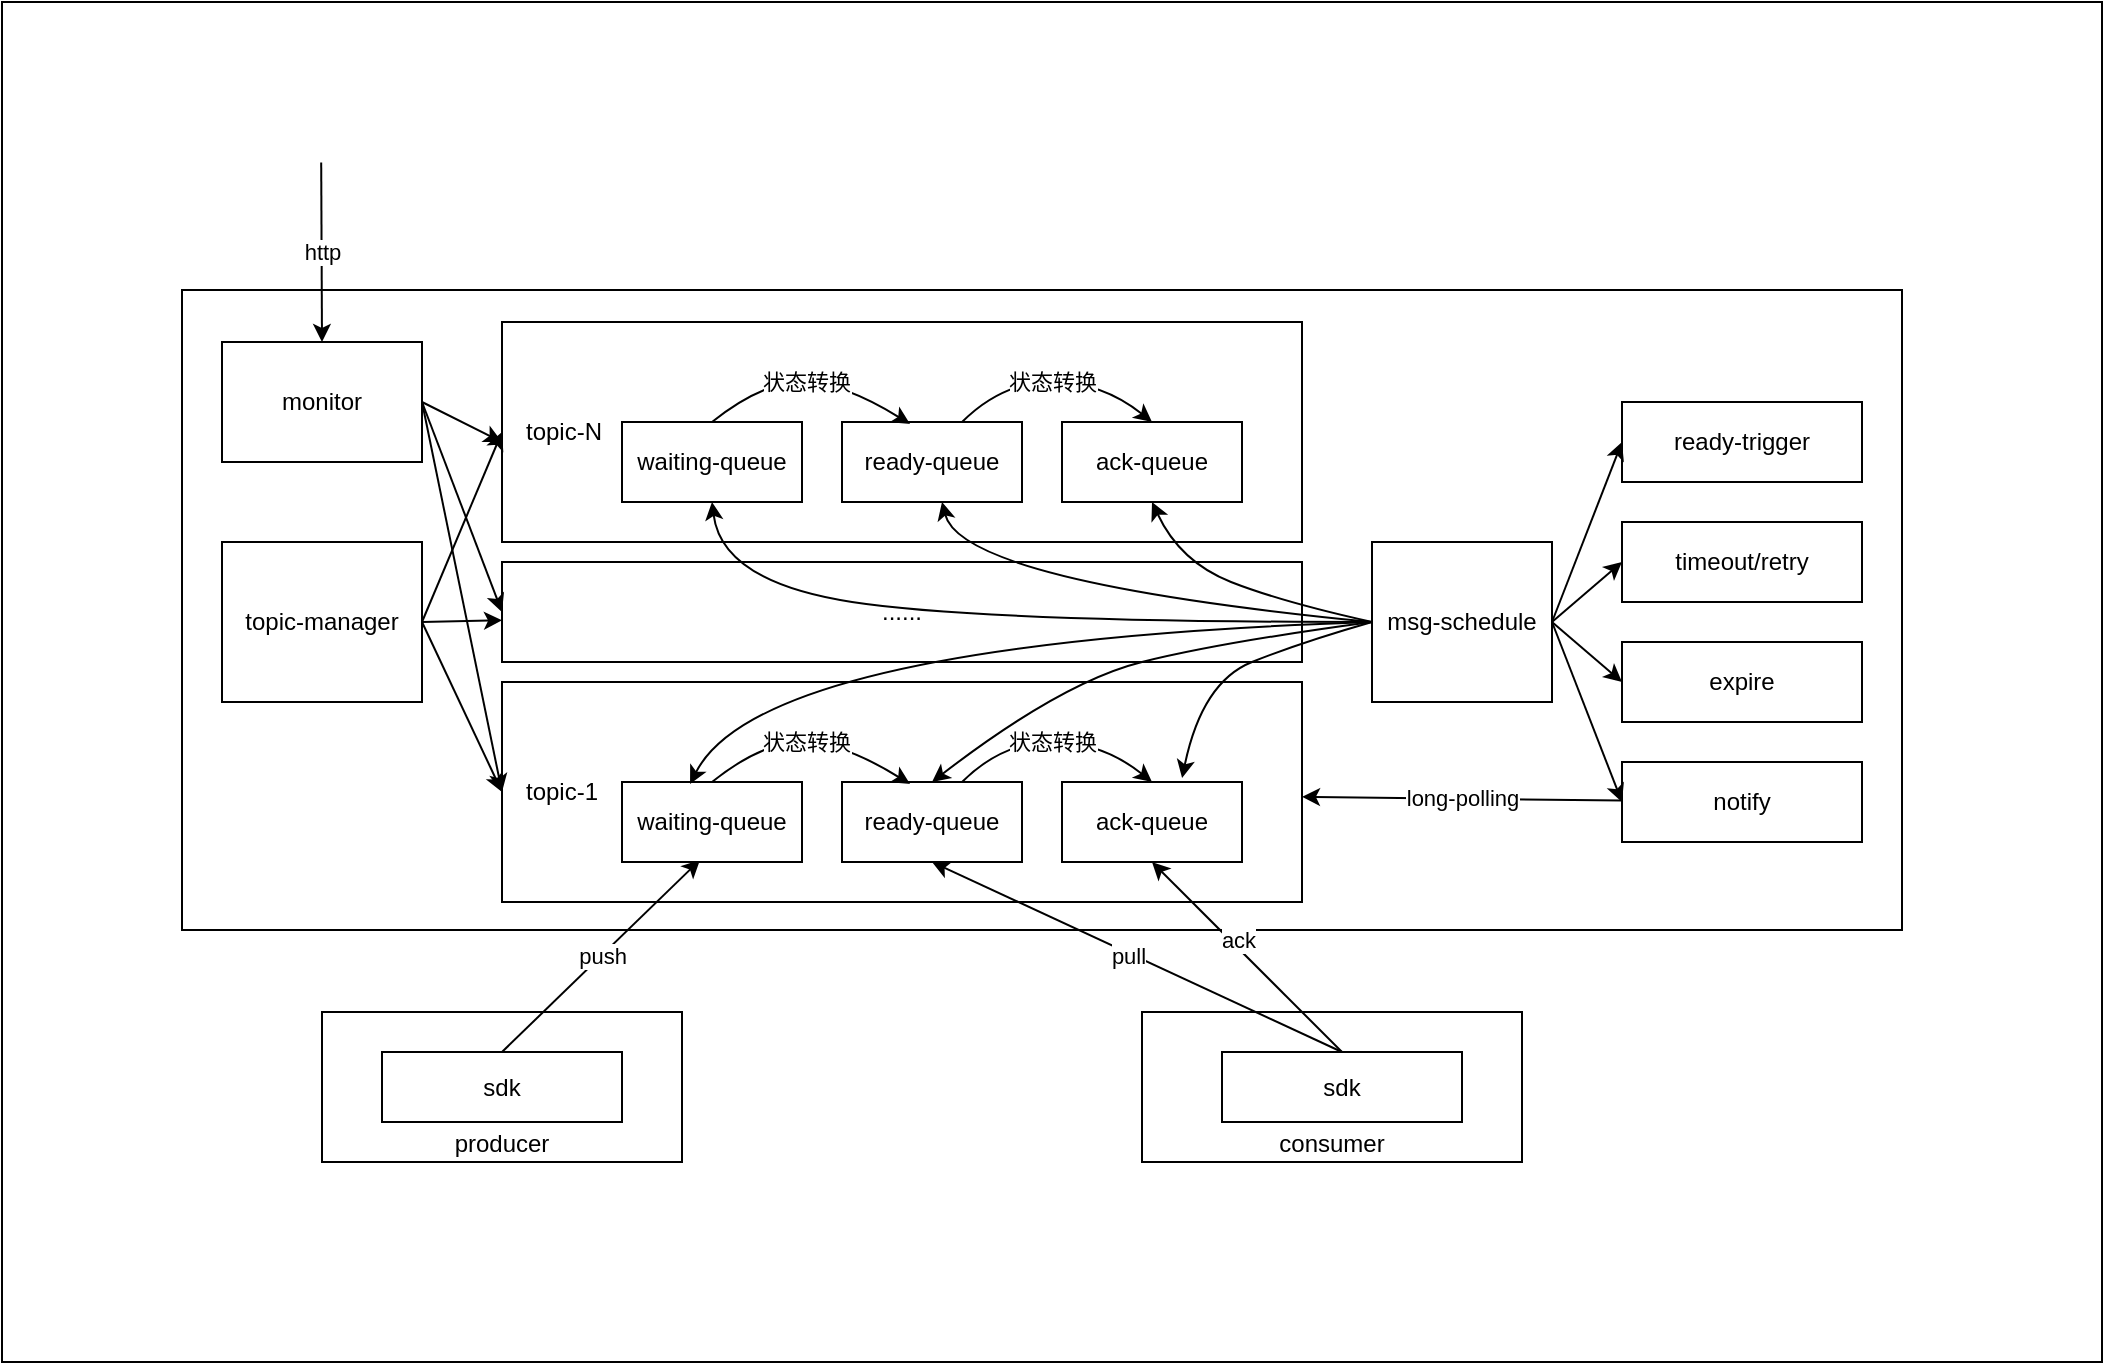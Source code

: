<mxfile version="15.7.3" type="device"><diagram id="GZZ2QwEifg_WTpC-usyS" name="第 1 页"><mxGraphModel dx="2249" dy="2034" grid="1" gridSize="10" guides="1" tooltips="1" connect="1" arrows="1" fold="1" page="1" pageScale="1" pageWidth="827" pageHeight="1169" math="0" shadow="0"><root><mxCell id="0"/><mxCell id="1" parent="0"/><mxCell id="r0cszrFmUMPLY5wl9vLI-64" value="" style="rounded=0;whiteSpace=wrap;html=1;align=center;verticalAlign=middle;" parent="1" vertex="1"><mxGeometry x="-50" y="-220" width="1050" height="680" as="geometry"/></mxCell><mxCell id="r0cszrFmUMPLY5wl9vLI-2" value="" style="rounded=0;whiteSpace=wrap;html=1;" parent="1" vertex="1"><mxGeometry x="40" y="-76" width="860" height="320" as="geometry"/></mxCell><mxCell id="r0cszrFmUMPLY5wl9vLI-22" value="&amp;nbsp; &amp;nbsp;topic-1" style="rounded=0;whiteSpace=wrap;html=1;verticalAlign=middle;align=left;" parent="1" vertex="1"><mxGeometry x="200" y="120" width="400" height="110" as="geometry"/></mxCell><mxCell id="r0cszrFmUMPLY5wl9vLI-1" value="producer" style="rounded=0;whiteSpace=wrap;html=1;verticalAlign=bottom;" parent="1" vertex="1"><mxGeometry x="110" y="285" width="180" height="75" as="geometry"/></mxCell><mxCell id="r0cszrFmUMPLY5wl9vLI-4" value="sdk" style="rounded=0;whiteSpace=wrap;html=1;" parent="1" vertex="1"><mxGeometry x="140" y="305" width="120" height="35" as="geometry"/></mxCell><mxCell id="r0cszrFmUMPLY5wl9vLI-5" value="consumer" style="rounded=0;whiteSpace=wrap;html=1;verticalAlign=bottom;" parent="1" vertex="1"><mxGeometry x="520" y="285" width="190" height="75" as="geometry"/></mxCell><mxCell id="r0cszrFmUMPLY5wl9vLI-6" value="sdk" style="rounded=0;whiteSpace=wrap;html=1;" parent="1" vertex="1"><mxGeometry x="560" y="305" width="120" height="35" as="geometry"/></mxCell><mxCell id="r0cszrFmUMPLY5wl9vLI-7" value="push" style="endArrow=classic;html=1;rounded=0;entryX=0.433;entryY=0.975;entryDx=0;entryDy=0;entryPerimeter=0;exitX=0.5;exitY=0;exitDx=0;exitDy=0;" parent="1" source="r0cszrFmUMPLY5wl9vLI-4" target="r0cszrFmUMPLY5wl9vLI-10" edge="1"><mxGeometry width="50" height="50" relative="1" as="geometry"><mxPoint x="390" y="440" as="sourcePoint"/><mxPoint x="440" y="390" as="targetPoint"/></mxGeometry></mxCell><mxCell id="r0cszrFmUMPLY5wl9vLI-8" value="" style="endArrow=classic;html=1;rounded=0;entryX=0.5;entryY=1;entryDx=0;entryDy=0;exitX=0.5;exitY=0;exitDx=0;exitDy=0;" parent="1" source="r0cszrFmUMPLY5wl9vLI-6" target="r0cszrFmUMPLY5wl9vLI-11" edge="1"><mxGeometry width="50" height="50" relative="1" as="geometry"><mxPoint x="620" y="300" as="sourcePoint"/><mxPoint x="440" y="390" as="targetPoint"/></mxGeometry></mxCell><mxCell id="r0cszrFmUMPLY5wl9vLI-18" value="pull" style="edgeLabel;html=1;align=center;verticalAlign=middle;resizable=0;points=[];" parent="r0cszrFmUMPLY5wl9vLI-8" vertex="1" connectable="0"><mxGeometry x="0.045" y="1" relative="1" as="geometry"><mxPoint as="offset"/></mxGeometry></mxCell><mxCell id="r0cszrFmUMPLY5wl9vLI-10" value="waiting-queue" style="rounded=0;whiteSpace=wrap;html=1;verticalAlign=middle;" parent="1" vertex="1"><mxGeometry x="260" y="170" width="90" height="40" as="geometry"/></mxCell><mxCell id="r0cszrFmUMPLY5wl9vLI-11" value="ready-queue" style="rounded=0;whiteSpace=wrap;html=1;verticalAlign=middle;" parent="1" vertex="1"><mxGeometry x="370" y="170" width="90" height="40" as="geometry"/></mxCell><mxCell id="r0cszrFmUMPLY5wl9vLI-12" value="ack-queue" style="rounded=0;whiteSpace=wrap;html=1;verticalAlign=middle;" parent="1" vertex="1"><mxGeometry x="480" y="170" width="90" height="40" as="geometry"/></mxCell><mxCell id="r0cszrFmUMPLY5wl9vLI-13" value="" style="curved=1;endArrow=classic;html=1;rounded=0;exitX=0.5;exitY=0;exitDx=0;exitDy=0;entryX=0.378;entryY=0.025;entryDx=0;entryDy=0;entryPerimeter=0;" parent="1" source="r0cszrFmUMPLY5wl9vLI-10" target="r0cszrFmUMPLY5wl9vLI-11" edge="1"><mxGeometry width="50" height="50" relative="1" as="geometry"><mxPoint x="290" y="150" as="sourcePoint"/><mxPoint x="340" y="100" as="targetPoint"/><Array as="points"><mxPoint x="330" y="150"/><mxPoint x="370" y="150"/></Array></mxGeometry></mxCell><mxCell id="r0cszrFmUMPLY5wl9vLI-17" value="状态转换" style="edgeLabel;html=1;align=center;verticalAlign=middle;resizable=0;points=[];" parent="r0cszrFmUMPLY5wl9vLI-13" vertex="1" connectable="0"><mxGeometry x="-0.035" relative="1" as="geometry"><mxPoint as="offset"/></mxGeometry></mxCell><mxCell id="r0cszrFmUMPLY5wl9vLI-16" value="" style="curved=1;endArrow=classic;html=1;rounded=0;entryX=0.5;entryY=0;entryDx=0;entryDy=0;exitX=0.667;exitY=0;exitDx=0;exitDy=0;exitPerimeter=0;" parent="1" source="r0cszrFmUMPLY5wl9vLI-11" target="r0cszrFmUMPLY5wl9vLI-12" edge="1"><mxGeometry width="50" height="50" relative="1" as="geometry"><mxPoint x="390" y="440" as="sourcePoint"/><mxPoint x="440" y="390" as="targetPoint"/><Array as="points"><mxPoint x="450" y="150"/><mxPoint x="500" y="150"/></Array></mxGeometry></mxCell><mxCell id="r0cszrFmUMPLY5wl9vLI-21" value="状态转换" style="edgeLabel;html=1;align=center;verticalAlign=middle;resizable=0;points=[];" parent="r0cszrFmUMPLY5wl9vLI-16" vertex="1" connectable="0"><mxGeometry x="-0.034" relative="1" as="geometry"><mxPoint as="offset"/></mxGeometry></mxCell><mxCell id="r0cszrFmUMPLY5wl9vLI-19" value="" style="endArrow=classic;html=1;rounded=0;entryX=0.5;entryY=1;entryDx=0;entryDy=0;exitX=0.5;exitY=0;exitDx=0;exitDy=0;" parent="1" source="r0cszrFmUMPLY5wl9vLI-6" target="r0cszrFmUMPLY5wl9vLI-12" edge="1"><mxGeometry width="50" height="50" relative="1" as="geometry"><mxPoint x="390" y="440" as="sourcePoint"/><mxPoint x="440" y="390" as="targetPoint"/></mxGeometry></mxCell><mxCell id="r0cszrFmUMPLY5wl9vLI-20" value="ack" style="edgeLabel;html=1;align=center;verticalAlign=middle;resizable=0;points=[];" parent="r0cszrFmUMPLY5wl9vLI-19" vertex="1" connectable="0"><mxGeometry x="0.145" y="-3" relative="1" as="geometry"><mxPoint as="offset"/></mxGeometry></mxCell><mxCell id="r0cszrFmUMPLY5wl9vLI-23" value="......" style="rounded=0;whiteSpace=wrap;html=1;verticalAlign=middle;align=center;" parent="1" vertex="1"><mxGeometry x="200" y="60" width="400" height="50" as="geometry"/></mxCell><mxCell id="r0cszrFmUMPLY5wl9vLI-31" value="&amp;nbsp; &amp;nbsp;topic-N" style="rounded=0;whiteSpace=wrap;html=1;verticalAlign=middle;align=left;" parent="1" vertex="1"><mxGeometry x="200" y="-60" width="400" height="110" as="geometry"/></mxCell><mxCell id="r0cszrFmUMPLY5wl9vLI-32" value="waiting-queue" style="rounded=0;whiteSpace=wrap;html=1;verticalAlign=middle;" parent="1" vertex="1"><mxGeometry x="260" y="-10" width="90" height="40" as="geometry"/></mxCell><mxCell id="r0cszrFmUMPLY5wl9vLI-33" value="ready-queue" style="rounded=0;whiteSpace=wrap;html=1;verticalAlign=middle;" parent="1" vertex="1"><mxGeometry x="370" y="-10" width="90" height="40" as="geometry"/></mxCell><mxCell id="r0cszrFmUMPLY5wl9vLI-34" value="ack-queue" style="rounded=0;whiteSpace=wrap;html=1;verticalAlign=middle;" parent="1" vertex="1"><mxGeometry x="480" y="-10" width="90" height="40" as="geometry"/></mxCell><mxCell id="r0cszrFmUMPLY5wl9vLI-35" value="" style="curved=1;endArrow=classic;html=1;rounded=0;exitX=0.5;exitY=0;exitDx=0;exitDy=0;entryX=0.378;entryY=0.025;entryDx=0;entryDy=0;entryPerimeter=0;" parent="1" source="r0cszrFmUMPLY5wl9vLI-32" target="r0cszrFmUMPLY5wl9vLI-33" edge="1"><mxGeometry width="50" height="50" relative="1" as="geometry"><mxPoint x="290" y="-30" as="sourcePoint"/><mxPoint x="340" y="-80" as="targetPoint"/><Array as="points"><mxPoint x="330" y="-30"/><mxPoint x="370" y="-30"/></Array></mxGeometry></mxCell><mxCell id="r0cszrFmUMPLY5wl9vLI-36" value="状态转换" style="edgeLabel;html=1;align=center;verticalAlign=middle;resizable=0;points=[];" parent="r0cszrFmUMPLY5wl9vLI-35" vertex="1" connectable="0"><mxGeometry x="-0.035" relative="1" as="geometry"><mxPoint as="offset"/></mxGeometry></mxCell><mxCell id="r0cszrFmUMPLY5wl9vLI-37" value="" style="curved=1;endArrow=classic;html=1;rounded=0;entryX=0.5;entryY=0;entryDx=0;entryDy=0;exitX=0.667;exitY=0;exitDx=0;exitDy=0;exitPerimeter=0;" parent="1" source="r0cszrFmUMPLY5wl9vLI-33" target="r0cszrFmUMPLY5wl9vLI-34" edge="1"><mxGeometry width="50" height="50" relative="1" as="geometry"><mxPoint x="390" y="260" as="sourcePoint"/><mxPoint x="440" y="210" as="targetPoint"/><Array as="points"><mxPoint x="450" y="-30"/><mxPoint x="500" y="-30"/></Array></mxGeometry></mxCell><mxCell id="r0cszrFmUMPLY5wl9vLI-38" value="状态转换" style="edgeLabel;html=1;align=center;verticalAlign=middle;resizable=0;points=[];" parent="r0cszrFmUMPLY5wl9vLI-37" vertex="1" connectable="0"><mxGeometry x="-0.034" relative="1" as="geometry"><mxPoint as="offset"/></mxGeometry></mxCell><mxCell id="r0cszrFmUMPLY5wl9vLI-42" value="topic-manager" style="rounded=0;whiteSpace=wrap;html=1;align=center;verticalAlign=middle;" parent="1" vertex="1"><mxGeometry x="60" y="50" width="100" height="80" as="geometry"/></mxCell><mxCell id="r0cszrFmUMPLY5wl9vLI-43" value="msg-schedule" style="rounded=0;whiteSpace=wrap;html=1;align=center;verticalAlign=middle;" parent="1" vertex="1"><mxGeometry x="635" y="50" width="90" height="80" as="geometry"/></mxCell><mxCell id="r0cszrFmUMPLY5wl9vLI-44" value="" style="endArrow=classic;html=1;rounded=0;exitX=1;exitY=0.5;exitDx=0;exitDy=0;" parent="1" source="r0cszrFmUMPLY5wl9vLI-42" edge="1"><mxGeometry width="50" height="50" relative="1" as="geometry"><mxPoint x="390" y="260" as="sourcePoint"/><mxPoint x="200" y="175" as="targetPoint"/></mxGeometry></mxCell><mxCell id="r0cszrFmUMPLY5wl9vLI-46" value="" style="endArrow=classic;html=1;rounded=0;exitX=1;exitY=0.5;exitDx=0;exitDy=0;entryX=0;entryY=0.5;entryDx=0;entryDy=0;" parent="1" source="r0cszrFmUMPLY5wl9vLI-42" target="r0cszrFmUMPLY5wl9vLI-31" edge="1"><mxGeometry width="50" height="50" relative="1" as="geometry"><mxPoint x="390" y="260" as="sourcePoint"/><mxPoint x="440" y="210" as="targetPoint"/></mxGeometry></mxCell><mxCell id="r0cszrFmUMPLY5wl9vLI-47" value="" style="curved=1;endArrow=classic;html=1;rounded=0;entryX=0.5;entryY=1;entryDx=0;entryDy=0;exitX=0;exitY=0.5;exitDx=0;exitDy=0;" parent="1" source="r0cszrFmUMPLY5wl9vLI-43" target="r0cszrFmUMPLY5wl9vLI-32" edge="1"><mxGeometry width="50" height="50" relative="1" as="geometry"><mxPoint x="650" y="20" as="sourcePoint"/><mxPoint x="440" y="210" as="targetPoint"/><Array as="points"><mxPoint x="440" y="90"/><mxPoint x="310" y="70"/></Array></mxGeometry></mxCell><mxCell id="r0cszrFmUMPLY5wl9vLI-48" value="" style="curved=1;endArrow=classic;html=1;rounded=0;exitX=0;exitY=0.5;exitDx=0;exitDy=0;" parent="1" source="r0cszrFmUMPLY5wl9vLI-43" target="r0cszrFmUMPLY5wl9vLI-33" edge="1"><mxGeometry width="50" height="50" relative="1" as="geometry"><mxPoint x="650" y="30" as="sourcePoint"/><mxPoint x="440" y="210" as="targetPoint"/><Array as="points"><mxPoint x="430" y="70"/></Array></mxGeometry></mxCell><mxCell id="r0cszrFmUMPLY5wl9vLI-49" value="" style="curved=1;endArrow=classic;html=1;rounded=0;exitX=0;exitY=0.5;exitDx=0;exitDy=0;entryX=0.5;entryY=1;entryDx=0;entryDy=0;" parent="1" source="r0cszrFmUMPLY5wl9vLI-43" target="r0cszrFmUMPLY5wl9vLI-34" edge="1"><mxGeometry width="50" height="50" relative="1" as="geometry"><mxPoint x="390" y="260" as="sourcePoint"/><mxPoint x="440" y="210" as="targetPoint"/><Array as="points"><mxPoint x="590" y="80"/><mxPoint x="539" y="60"/></Array></mxGeometry></mxCell><mxCell id="r0cszrFmUMPLY5wl9vLI-50" value="" style="curved=1;endArrow=classic;html=1;rounded=0;exitX=0;exitY=0.5;exitDx=0;exitDy=0;entryX=0.378;entryY=0.025;entryDx=0;entryDy=0;entryPerimeter=0;" parent="1" source="r0cszrFmUMPLY5wl9vLI-43" target="r0cszrFmUMPLY5wl9vLI-10" edge="1"><mxGeometry width="50" height="50" relative="1" as="geometry"><mxPoint x="390" y="260" as="sourcePoint"/><mxPoint x="440" y="210" as="targetPoint"/><Array as="points"><mxPoint x="330" y="100"/></Array></mxGeometry></mxCell><mxCell id="r0cszrFmUMPLY5wl9vLI-51" value="" style="curved=1;endArrow=classic;html=1;rounded=0;exitX=0;exitY=0.5;exitDx=0;exitDy=0;entryX=0.5;entryY=0;entryDx=0;entryDy=0;" parent="1" source="r0cszrFmUMPLY5wl9vLI-43" target="r0cszrFmUMPLY5wl9vLI-11" edge="1"><mxGeometry width="50" height="50" relative="1" as="geometry"><mxPoint x="390" y="260" as="sourcePoint"/><mxPoint x="440" y="210" as="targetPoint"/><Array as="points"><mxPoint x="560" y="100"/><mxPoint x="480" y="120"/></Array></mxGeometry></mxCell><mxCell id="r0cszrFmUMPLY5wl9vLI-52" value="" style="curved=1;endArrow=classic;html=1;rounded=0;entryX=0.667;entryY=-0.05;entryDx=0;entryDy=0;entryPerimeter=0;exitX=0;exitY=0.5;exitDx=0;exitDy=0;" parent="1" source="r0cszrFmUMPLY5wl9vLI-43" target="r0cszrFmUMPLY5wl9vLI-12" edge="1"><mxGeometry width="50" height="50" relative="1" as="geometry"><mxPoint x="390" y="260" as="sourcePoint"/><mxPoint x="440" y="210" as="targetPoint"/><Array as="points"><mxPoint x="600" y="100"/><mxPoint x="550" y="120"/></Array></mxGeometry></mxCell><mxCell id="r0cszrFmUMPLY5wl9vLI-53" value="" style="endArrow=classic;html=1;rounded=0;exitX=1;exitY=0.5;exitDx=0;exitDy=0;" parent="1" source="r0cszrFmUMPLY5wl9vLI-42" target="r0cszrFmUMPLY5wl9vLI-23" edge="1"><mxGeometry width="50" height="50" relative="1" as="geometry"><mxPoint x="390" y="260" as="sourcePoint"/><mxPoint x="440" y="210" as="targetPoint"/></mxGeometry></mxCell><mxCell id="r0cszrFmUMPLY5wl9vLI-58" value="ready-trigger" style="rounded=0;whiteSpace=wrap;html=1;align=center;verticalAlign=middle;" parent="1" vertex="1"><mxGeometry x="760" y="-20" width="120" height="40" as="geometry"/></mxCell><mxCell id="r0cszrFmUMPLY5wl9vLI-59" value="timeout/retry" style="rounded=0;whiteSpace=wrap;html=1;align=center;verticalAlign=middle;" parent="1" vertex="1"><mxGeometry x="760" y="40" width="120" height="40" as="geometry"/></mxCell><mxCell id="r0cszrFmUMPLY5wl9vLI-60" value="expire" style="rounded=0;whiteSpace=wrap;html=1;align=center;verticalAlign=middle;" parent="1" vertex="1"><mxGeometry x="760" y="100" width="120" height="40" as="geometry"/></mxCell><mxCell id="r0cszrFmUMPLY5wl9vLI-61" value="" style="endArrow=classic;html=1;rounded=0;exitX=1;exitY=0.5;exitDx=0;exitDy=0;entryX=0;entryY=0.5;entryDx=0;entryDy=0;" parent="1" source="r0cszrFmUMPLY5wl9vLI-43" target="r0cszrFmUMPLY5wl9vLI-58" edge="1"><mxGeometry width="50" height="50" relative="1" as="geometry"><mxPoint x="390" y="260" as="sourcePoint"/><mxPoint x="440" y="210" as="targetPoint"/></mxGeometry></mxCell><mxCell id="r0cszrFmUMPLY5wl9vLI-62" value="" style="endArrow=classic;html=1;rounded=0;entryX=0;entryY=0.5;entryDx=0;entryDy=0;exitX=1;exitY=0.5;exitDx=0;exitDy=0;" parent="1" source="r0cszrFmUMPLY5wl9vLI-43" target="r0cszrFmUMPLY5wl9vLI-59" edge="1"><mxGeometry width="50" height="50" relative="1" as="geometry"><mxPoint x="390" y="260" as="sourcePoint"/><mxPoint x="440" y="210" as="targetPoint"/></mxGeometry></mxCell><mxCell id="r0cszrFmUMPLY5wl9vLI-63" value="" style="endArrow=classic;html=1;rounded=0;exitX=1;exitY=0.5;exitDx=0;exitDy=0;entryX=0;entryY=0.5;entryDx=0;entryDy=0;" parent="1" source="r0cszrFmUMPLY5wl9vLI-43" target="r0cszrFmUMPLY5wl9vLI-60" edge="1"><mxGeometry width="50" height="50" relative="1" as="geometry"><mxPoint x="390" y="260" as="sourcePoint"/><mxPoint x="440" y="210" as="targetPoint"/></mxGeometry></mxCell><mxCell id="r0cszrFmUMPLY5wl9vLI-65" value="monitor" style="rounded=0;whiteSpace=wrap;html=1;align=center;verticalAlign=middle;" parent="1" vertex="1"><mxGeometry x="60" y="-50" width="100" height="60" as="geometry"/></mxCell><mxCell id="r0cszrFmUMPLY5wl9vLI-67" value="http" style="endArrow=classic;html=1;rounded=0;entryX=0.5;entryY=0;entryDx=0;entryDy=0;exitX=0.152;exitY=0.118;exitDx=0;exitDy=0;exitPerimeter=0;" parent="1" source="r0cszrFmUMPLY5wl9vLI-64" target="r0cszrFmUMPLY5wl9vLI-65" edge="1"><mxGeometry width="50" height="50" relative="1" as="geometry"><mxPoint x="450" y="-120" as="sourcePoint"/><mxPoint x="500" y="-170" as="targetPoint"/></mxGeometry></mxCell><mxCell id="r0cszrFmUMPLY5wl9vLI-68" value="" style="endArrow=classic;html=1;rounded=0;entryX=0;entryY=0.5;entryDx=0;entryDy=0;exitX=1;exitY=0.5;exitDx=0;exitDy=0;" parent="1" source="r0cszrFmUMPLY5wl9vLI-65" target="r0cszrFmUMPLY5wl9vLI-23" edge="1"><mxGeometry width="50" height="50" relative="1" as="geometry"><mxPoint x="450" y="240" as="sourcePoint"/><mxPoint x="500" y="190" as="targetPoint"/></mxGeometry></mxCell><mxCell id="r0cszrFmUMPLY5wl9vLI-69" value="" style="endArrow=classic;html=1;rounded=0;exitX=1;exitY=0.5;exitDx=0;exitDy=0;entryX=0;entryY=0.5;entryDx=0;entryDy=0;" parent="1" source="r0cszrFmUMPLY5wl9vLI-65" target="r0cszrFmUMPLY5wl9vLI-22" edge="1"><mxGeometry width="50" height="50" relative="1" as="geometry"><mxPoint x="450" y="240" as="sourcePoint"/><mxPoint x="500" y="190" as="targetPoint"/></mxGeometry></mxCell><mxCell id="r0cszrFmUMPLY5wl9vLI-70" value="" style="endArrow=classic;html=1;rounded=0;exitX=1;exitY=0.5;exitDx=0;exitDy=0;" parent="1" source="r0cszrFmUMPLY5wl9vLI-65" edge="1"><mxGeometry width="50" height="50" relative="1" as="geometry"><mxPoint x="450" y="240" as="sourcePoint"/><mxPoint x="200" as="targetPoint"/></mxGeometry></mxCell><mxCell id="Ii8dtf7DLsMLvKzkj2pP-1" value="notify" style="rounded=0;whiteSpace=wrap;html=1;align=center;verticalAlign=middle;" vertex="1" parent="1"><mxGeometry x="760" y="160" width="120" height="40" as="geometry"/></mxCell><mxCell id="Ii8dtf7DLsMLvKzkj2pP-2" value="" style="endArrow=classic;html=1;rounded=0;exitX=1;exitY=0.5;exitDx=0;exitDy=0;entryX=0;entryY=0.5;entryDx=0;entryDy=0;" edge="1" parent="1" source="r0cszrFmUMPLY5wl9vLI-43" target="Ii8dtf7DLsMLvKzkj2pP-1"><mxGeometry width="50" height="50" relative="1" as="geometry"><mxPoint x="850" y="340" as="sourcePoint"/><mxPoint x="900" y="290" as="targetPoint"/></mxGeometry></mxCell><mxCell id="Ii8dtf7DLsMLvKzkj2pP-3" value="long-polling" style="endArrow=classic;html=1;rounded=0;" edge="1" parent="1" source="Ii8dtf7DLsMLvKzkj2pP-1" target="r0cszrFmUMPLY5wl9vLI-22"><mxGeometry width="50" height="50" relative="1" as="geometry"><mxPoint x="850" y="340" as="sourcePoint"/><mxPoint x="900" y="290" as="targetPoint"/></mxGeometry></mxCell></root></mxGraphModel></diagram></mxfile>